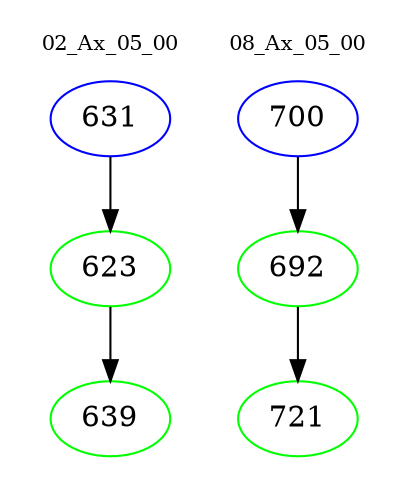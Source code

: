 digraph{
subgraph cluster_0 {
color = white
label = "02_Ax_05_00";
fontsize=10;
T0_631 [label="631", color="blue"]
T0_631 -> T0_623 [color="black"]
T0_623 [label="623", color="green"]
T0_623 -> T0_639 [color="black"]
T0_639 [label="639", color="green"]
}
subgraph cluster_1 {
color = white
label = "08_Ax_05_00";
fontsize=10;
T1_700 [label="700", color="blue"]
T1_700 -> T1_692 [color="black"]
T1_692 [label="692", color="green"]
T1_692 -> T1_721 [color="black"]
T1_721 [label="721", color="green"]
}
}
